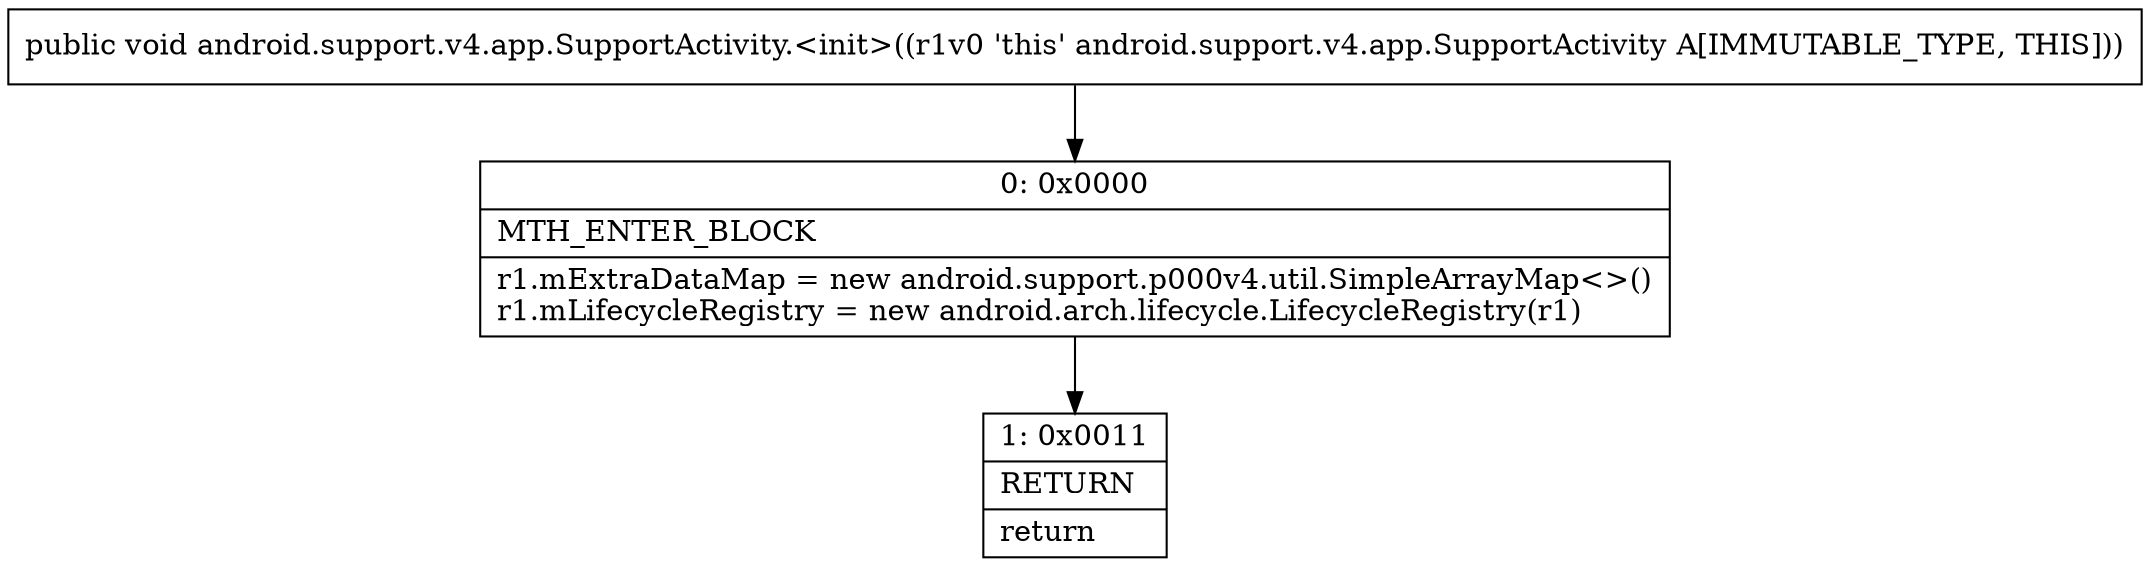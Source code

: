 digraph "CFG forandroid.support.v4.app.SupportActivity.\<init\>()V" {
Node_0 [shape=record,label="{0\:\ 0x0000|MTH_ENTER_BLOCK\l|r1.mExtraDataMap = new android.support.p000v4.util.SimpleArrayMap\<\>()\lr1.mLifecycleRegistry = new android.arch.lifecycle.LifecycleRegistry(r1)\l}"];
Node_1 [shape=record,label="{1\:\ 0x0011|RETURN\l|return\l}"];
MethodNode[shape=record,label="{public void android.support.v4.app.SupportActivity.\<init\>((r1v0 'this' android.support.v4.app.SupportActivity A[IMMUTABLE_TYPE, THIS])) }"];
MethodNode -> Node_0;
Node_0 -> Node_1;
}

